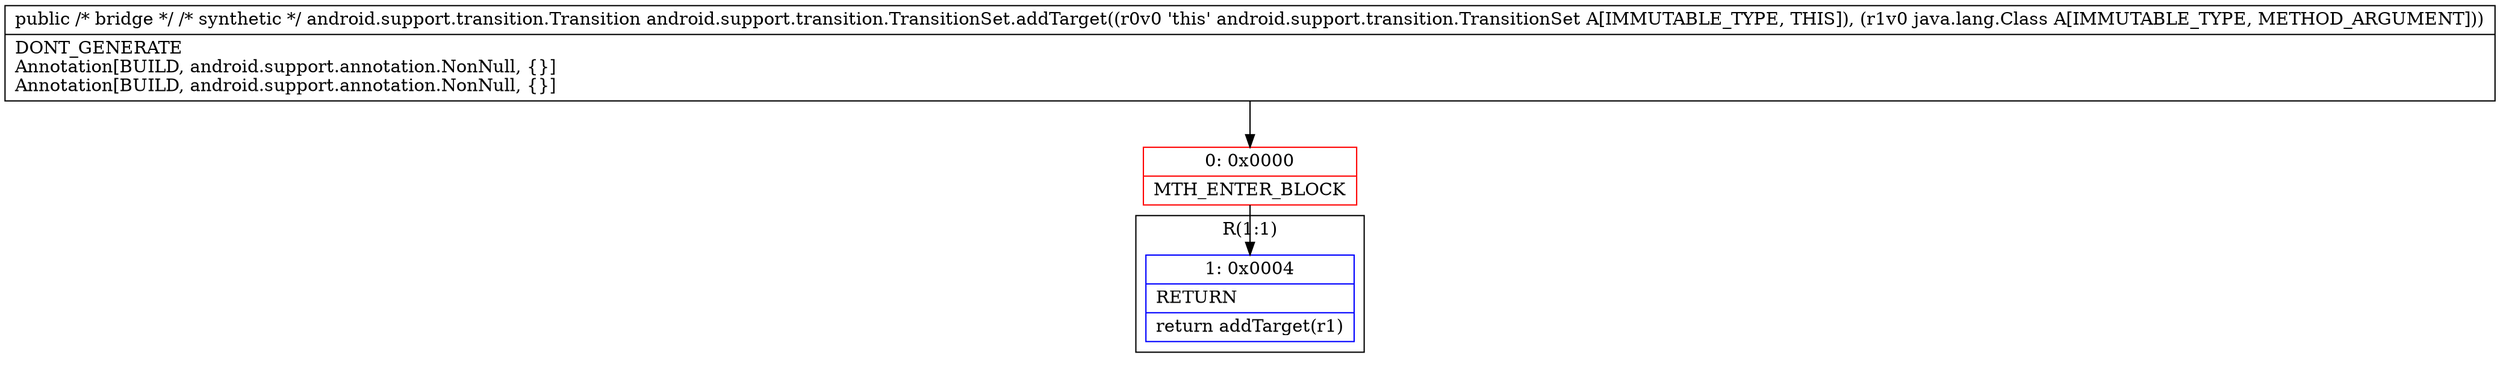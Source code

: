 digraph "CFG forandroid.support.transition.TransitionSet.addTarget(Ljava\/lang\/Class;)Landroid\/support\/transition\/Transition;" {
subgraph cluster_Region_306748517 {
label = "R(1:1)";
node [shape=record,color=blue];
Node_1 [shape=record,label="{1\:\ 0x0004|RETURN\l|return addTarget(r1)\l}"];
}
Node_0 [shape=record,color=red,label="{0\:\ 0x0000|MTH_ENTER_BLOCK\l}"];
MethodNode[shape=record,label="{public \/* bridge *\/ \/* synthetic *\/ android.support.transition.Transition android.support.transition.TransitionSet.addTarget((r0v0 'this' android.support.transition.TransitionSet A[IMMUTABLE_TYPE, THIS]), (r1v0 java.lang.Class A[IMMUTABLE_TYPE, METHOD_ARGUMENT]))  | DONT_GENERATE\lAnnotation[BUILD, android.support.annotation.NonNull, \{\}]\lAnnotation[BUILD, android.support.annotation.NonNull, \{\}]\l}"];
MethodNode -> Node_0;
Node_0 -> Node_1;
}


